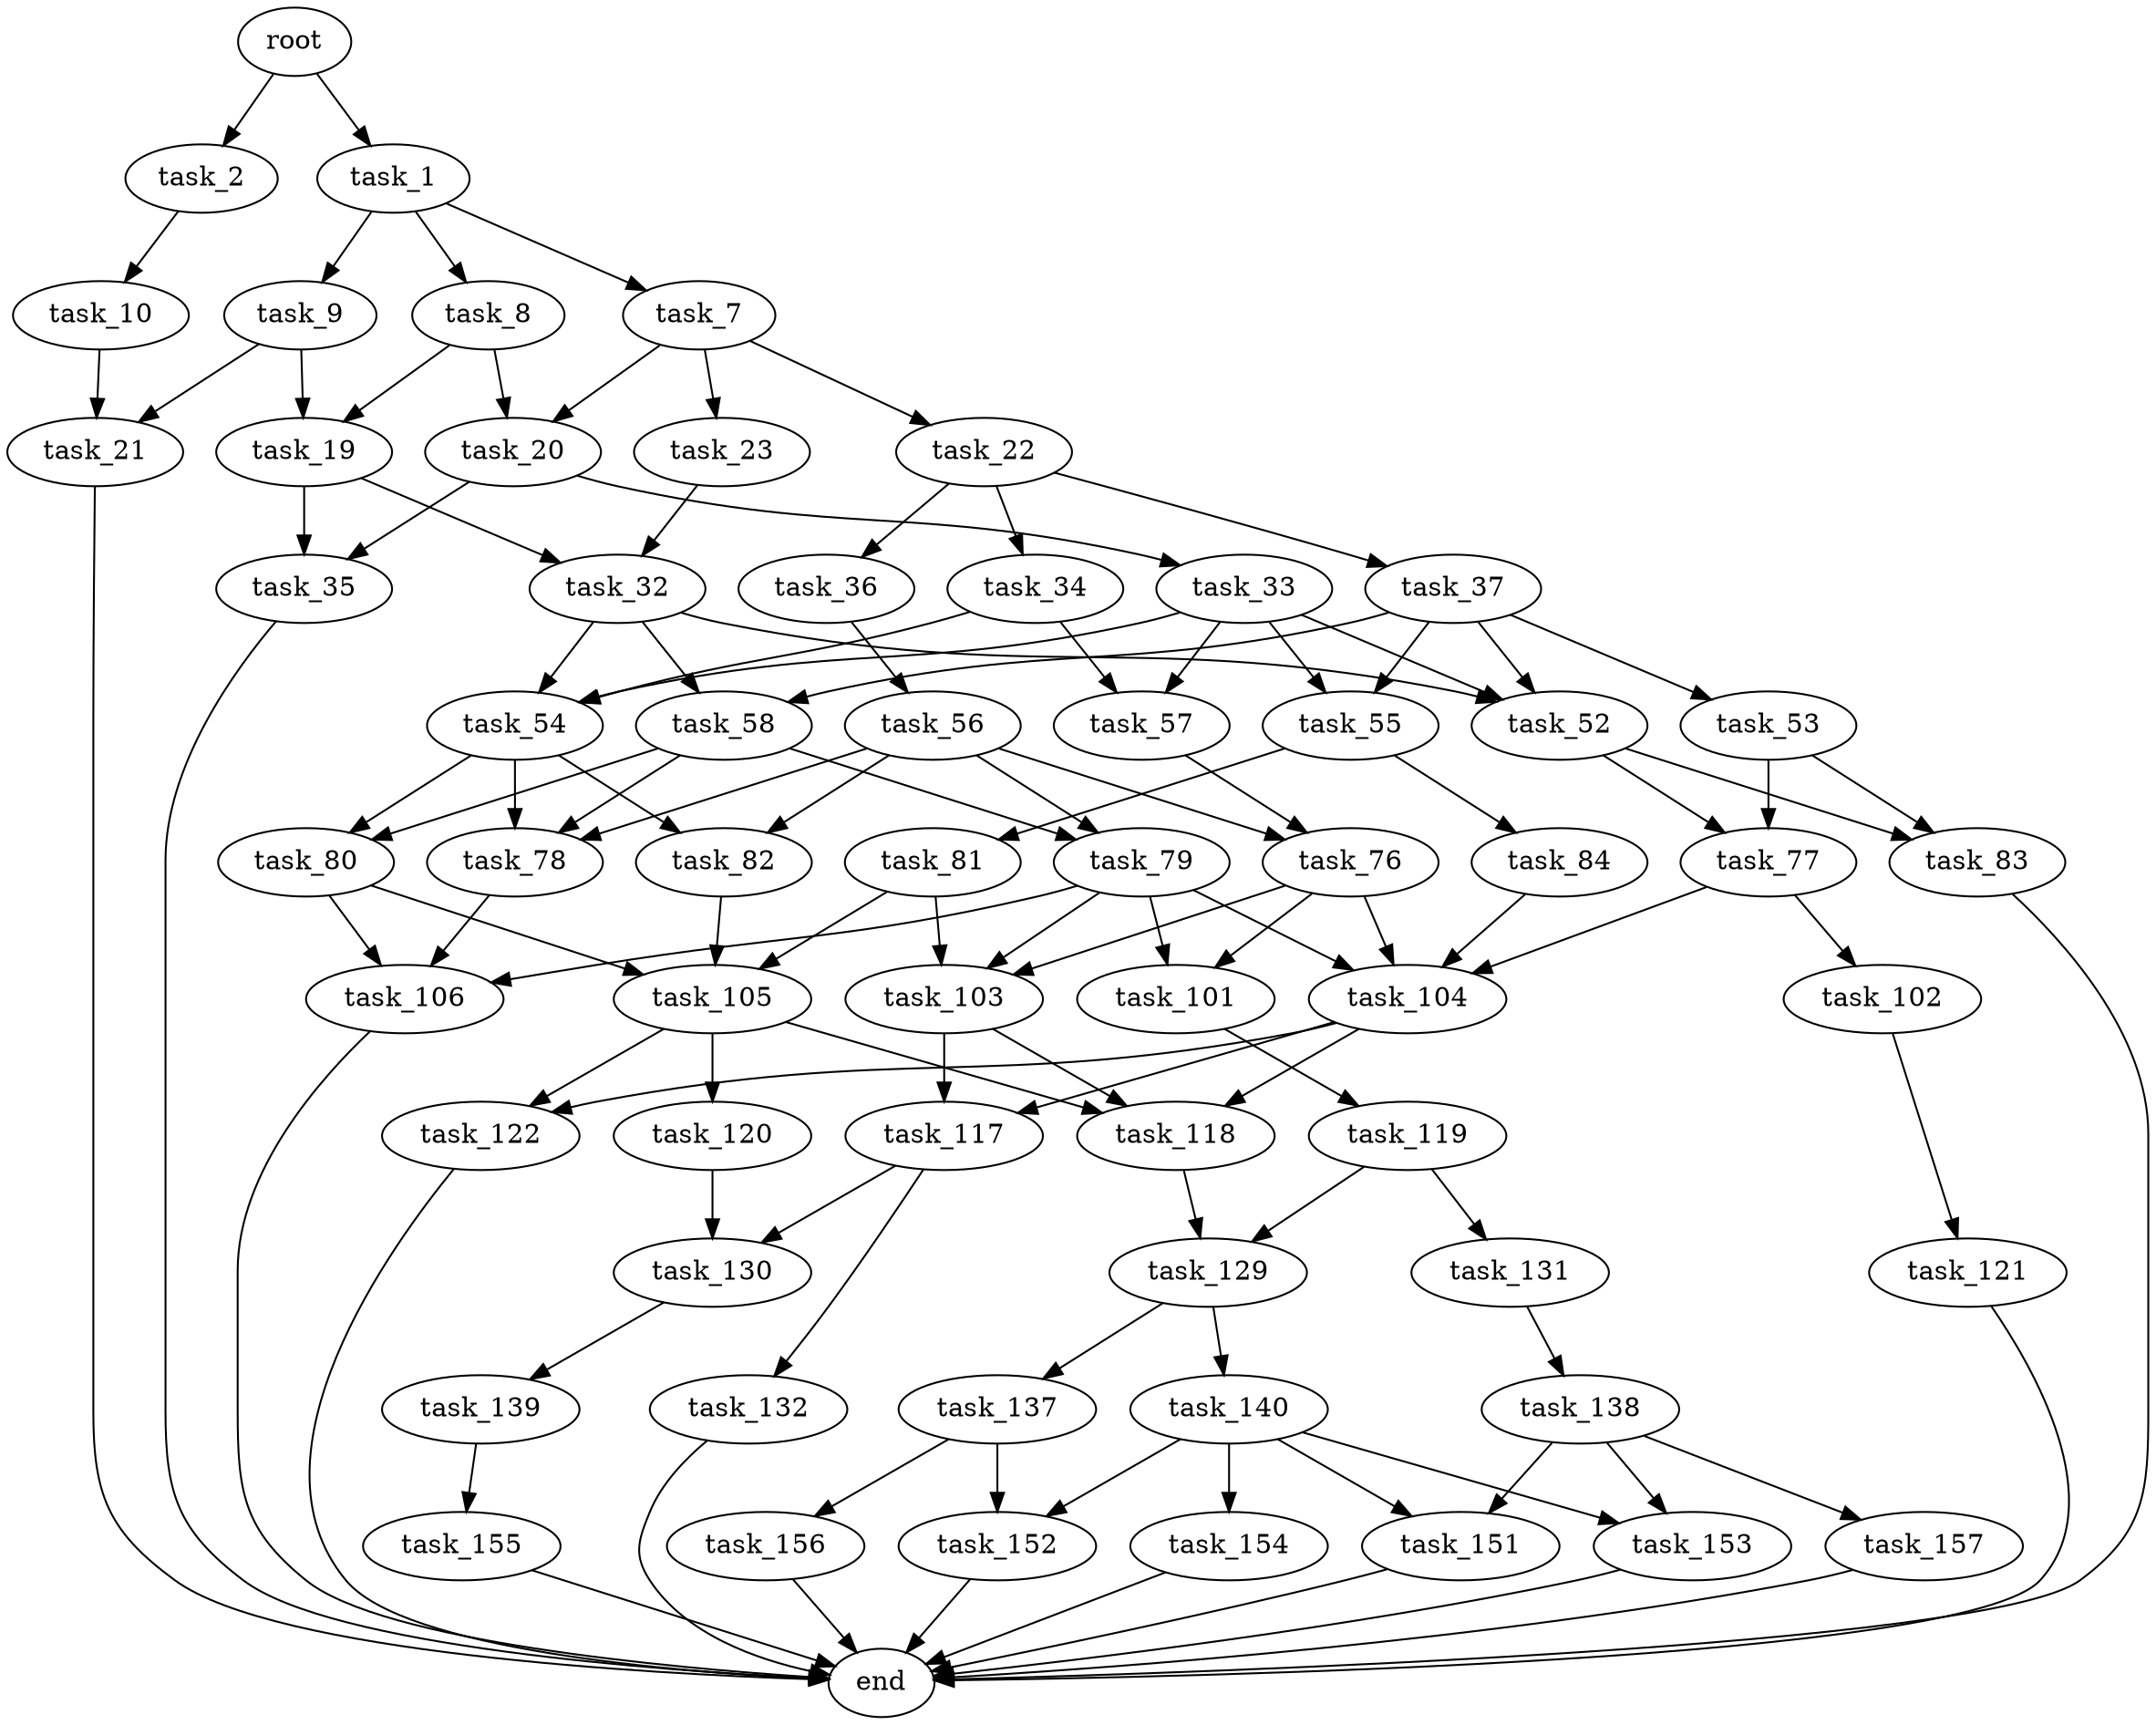 digraph G {
  root [size="0.000000"];
  task_1 [size="29485216688.000000"];
  task_2 [size="26059518144.000000"];
  task_7 [size="11215312550.000000"];
  task_8 [size="1701832237.000000"];
  task_9 [size="337589386629.000000"];
  task_10 [size="8589934592.000000"];
  task_20 [size="299052125955.000000"];
  task_22 [size="8714399395.000000"];
  task_23 [size="28830045577.000000"];
  task_19 [size="134217728000.000000"];
  task_21 [size="46205987609.000000"];
  task_32 [size="512258190417.000000"];
  task_35 [size="549755813888.000000"];
  task_33 [size="652960798412.000000"];
  end [size="0.000000"];
  task_34 [size="664144261.000000"];
  task_36 [size="1073741824000.000000"];
  task_37 [size="16667687745.000000"];
  task_52 [size="1008551526006.000000"];
  task_54 [size="134217728000.000000"];
  task_58 [size="9118478449.000000"];
  task_55 [size="9197868538.000000"];
  task_57 [size="1073741824000.000000"];
  task_56 [size="17034970366.000000"];
  task_53 [size="32498422647.000000"];
  task_77 [size="19010132512.000000"];
  task_83 [size="368293445632.000000"];
  task_78 [size="7268032311.000000"];
  task_80 [size="1129102417792.000000"];
  task_82 [size="134217728000.000000"];
  task_81 [size="7692633634.000000"];
  task_84 [size="549755813888.000000"];
  task_76 [size="231928233984.000000"];
  task_79 [size="231928233984.000000"];
  task_101 [size="209202622824.000000"];
  task_103 [size="12242599002.000000"];
  task_104 [size="68719476736.000000"];
  task_102 [size="231928233984.000000"];
  task_106 [size="4972910962.000000"];
  task_105 [size="519068906.000000"];
  task_119 [size="794346412.000000"];
  task_121 [size="231928233984.000000"];
  task_117 [size="6311429076.000000"];
  task_118 [size="40944794369.000000"];
  task_122 [size="7202143360.000000"];
  task_120 [size="13156680300.000000"];
  task_130 [size="134217728000.000000"];
  task_132 [size="3787076045.000000"];
  task_129 [size="231928233984.000000"];
  task_131 [size="368293445632.000000"];
  task_137 [size="8589934592.000000"];
  task_140 [size="250684235381.000000"];
  task_139 [size="134217728000.000000"];
  task_138 [size="25490182694.000000"];
  task_152 [size="6496682736.000000"];
  task_156 [size="2720244829.000000"];
  task_151 [size="626911035400.000000"];
  task_153 [size="300703557881.000000"];
  task_157 [size="513036894.000000"];
  task_155 [size="11115994992.000000"];
  task_154 [size="127770346308.000000"];

  root -> task_1 [size="1.000000"];
  root -> task_2 [size="1.000000"];
  task_1 -> task_7 [size="536870912.000000"];
  task_1 -> task_8 [size="536870912.000000"];
  task_1 -> task_9 [size="536870912.000000"];
  task_2 -> task_10 [size="33554432.000000"];
  task_7 -> task_20 [size="838860800.000000"];
  task_7 -> task_22 [size="838860800.000000"];
  task_7 -> task_23 [size="838860800.000000"];
  task_8 -> task_19 [size="33554432.000000"];
  task_8 -> task_20 [size="33554432.000000"];
  task_9 -> task_19 [size="301989888.000000"];
  task_9 -> task_21 [size="301989888.000000"];
  task_10 -> task_21 [size="33554432.000000"];
  task_20 -> task_33 [size="209715200.000000"];
  task_20 -> task_35 [size="209715200.000000"];
  task_22 -> task_34 [size="679477248.000000"];
  task_22 -> task_36 [size="679477248.000000"];
  task_22 -> task_37 [size="679477248.000000"];
  task_23 -> task_32 [size="75497472.000000"];
  task_19 -> task_32 [size="209715200.000000"];
  task_19 -> task_35 [size="209715200.000000"];
  task_21 -> end [size="1.000000"];
  task_32 -> task_52 [size="411041792.000000"];
  task_32 -> task_54 [size="411041792.000000"];
  task_32 -> task_58 [size="411041792.000000"];
  task_35 -> end [size="1.000000"];
  task_33 -> task_52 [size="536870912.000000"];
  task_33 -> task_54 [size="536870912.000000"];
  task_33 -> task_55 [size="536870912.000000"];
  task_33 -> task_57 [size="536870912.000000"];
  task_34 -> task_54 [size="33554432.000000"];
  task_34 -> task_57 [size="33554432.000000"];
  task_36 -> task_56 [size="838860800.000000"];
  task_37 -> task_52 [size="411041792.000000"];
  task_37 -> task_53 [size="411041792.000000"];
  task_37 -> task_55 [size="411041792.000000"];
  task_37 -> task_58 [size="411041792.000000"];
  task_52 -> task_77 [size="679477248.000000"];
  task_52 -> task_83 [size="679477248.000000"];
  task_54 -> task_78 [size="209715200.000000"];
  task_54 -> task_80 [size="209715200.000000"];
  task_54 -> task_82 [size="209715200.000000"];
  task_58 -> task_78 [size="301989888.000000"];
  task_58 -> task_79 [size="301989888.000000"];
  task_58 -> task_80 [size="301989888.000000"];
  task_55 -> task_81 [size="411041792.000000"];
  task_55 -> task_84 [size="411041792.000000"];
  task_57 -> task_76 [size="838860800.000000"];
  task_56 -> task_76 [size="679477248.000000"];
  task_56 -> task_78 [size="679477248.000000"];
  task_56 -> task_79 [size="679477248.000000"];
  task_56 -> task_82 [size="679477248.000000"];
  task_53 -> task_77 [size="75497472.000000"];
  task_53 -> task_83 [size="75497472.000000"];
  task_77 -> task_102 [size="33554432.000000"];
  task_77 -> task_104 [size="33554432.000000"];
  task_83 -> end [size="1.000000"];
  task_78 -> task_106 [size="134217728.000000"];
  task_80 -> task_105 [size="838860800.000000"];
  task_80 -> task_106 [size="838860800.000000"];
  task_82 -> task_105 [size="209715200.000000"];
  task_81 -> task_103 [size="209715200.000000"];
  task_81 -> task_105 [size="209715200.000000"];
  task_84 -> task_104 [size="536870912.000000"];
  task_76 -> task_101 [size="301989888.000000"];
  task_76 -> task_103 [size="301989888.000000"];
  task_76 -> task_104 [size="301989888.000000"];
  task_79 -> task_101 [size="301989888.000000"];
  task_79 -> task_103 [size="301989888.000000"];
  task_79 -> task_104 [size="301989888.000000"];
  task_79 -> task_106 [size="301989888.000000"];
  task_101 -> task_119 [size="536870912.000000"];
  task_103 -> task_117 [size="536870912.000000"];
  task_103 -> task_118 [size="536870912.000000"];
  task_104 -> task_117 [size="134217728.000000"];
  task_104 -> task_118 [size="134217728.000000"];
  task_104 -> task_122 [size="134217728.000000"];
  task_102 -> task_121 [size="301989888.000000"];
  task_106 -> end [size="1.000000"];
  task_105 -> task_118 [size="33554432.000000"];
  task_105 -> task_120 [size="33554432.000000"];
  task_105 -> task_122 [size="33554432.000000"];
  task_119 -> task_129 [size="33554432.000000"];
  task_119 -> task_131 [size="33554432.000000"];
  task_121 -> end [size="1.000000"];
  task_117 -> task_130 [size="301989888.000000"];
  task_117 -> task_132 [size="301989888.000000"];
  task_118 -> task_129 [size="838860800.000000"];
  task_122 -> end [size="1.000000"];
  task_120 -> task_130 [size="838860800.000000"];
  task_130 -> task_139 [size="209715200.000000"];
  task_132 -> end [size="1.000000"];
  task_129 -> task_137 [size="301989888.000000"];
  task_129 -> task_140 [size="301989888.000000"];
  task_131 -> task_138 [size="411041792.000000"];
  task_137 -> task_152 [size="33554432.000000"];
  task_137 -> task_156 [size="33554432.000000"];
  task_140 -> task_151 [size="209715200.000000"];
  task_140 -> task_152 [size="209715200.000000"];
  task_140 -> task_153 [size="209715200.000000"];
  task_140 -> task_154 [size="209715200.000000"];
  task_139 -> task_155 [size="209715200.000000"];
  task_138 -> task_151 [size="536870912.000000"];
  task_138 -> task_153 [size="536870912.000000"];
  task_138 -> task_157 [size="536870912.000000"];
  task_152 -> end [size="1.000000"];
  task_156 -> end [size="1.000000"];
  task_151 -> end [size="1.000000"];
  task_153 -> end [size="1.000000"];
  task_157 -> end [size="1.000000"];
  task_155 -> end [size="1.000000"];
  task_154 -> end [size="1.000000"];
}
